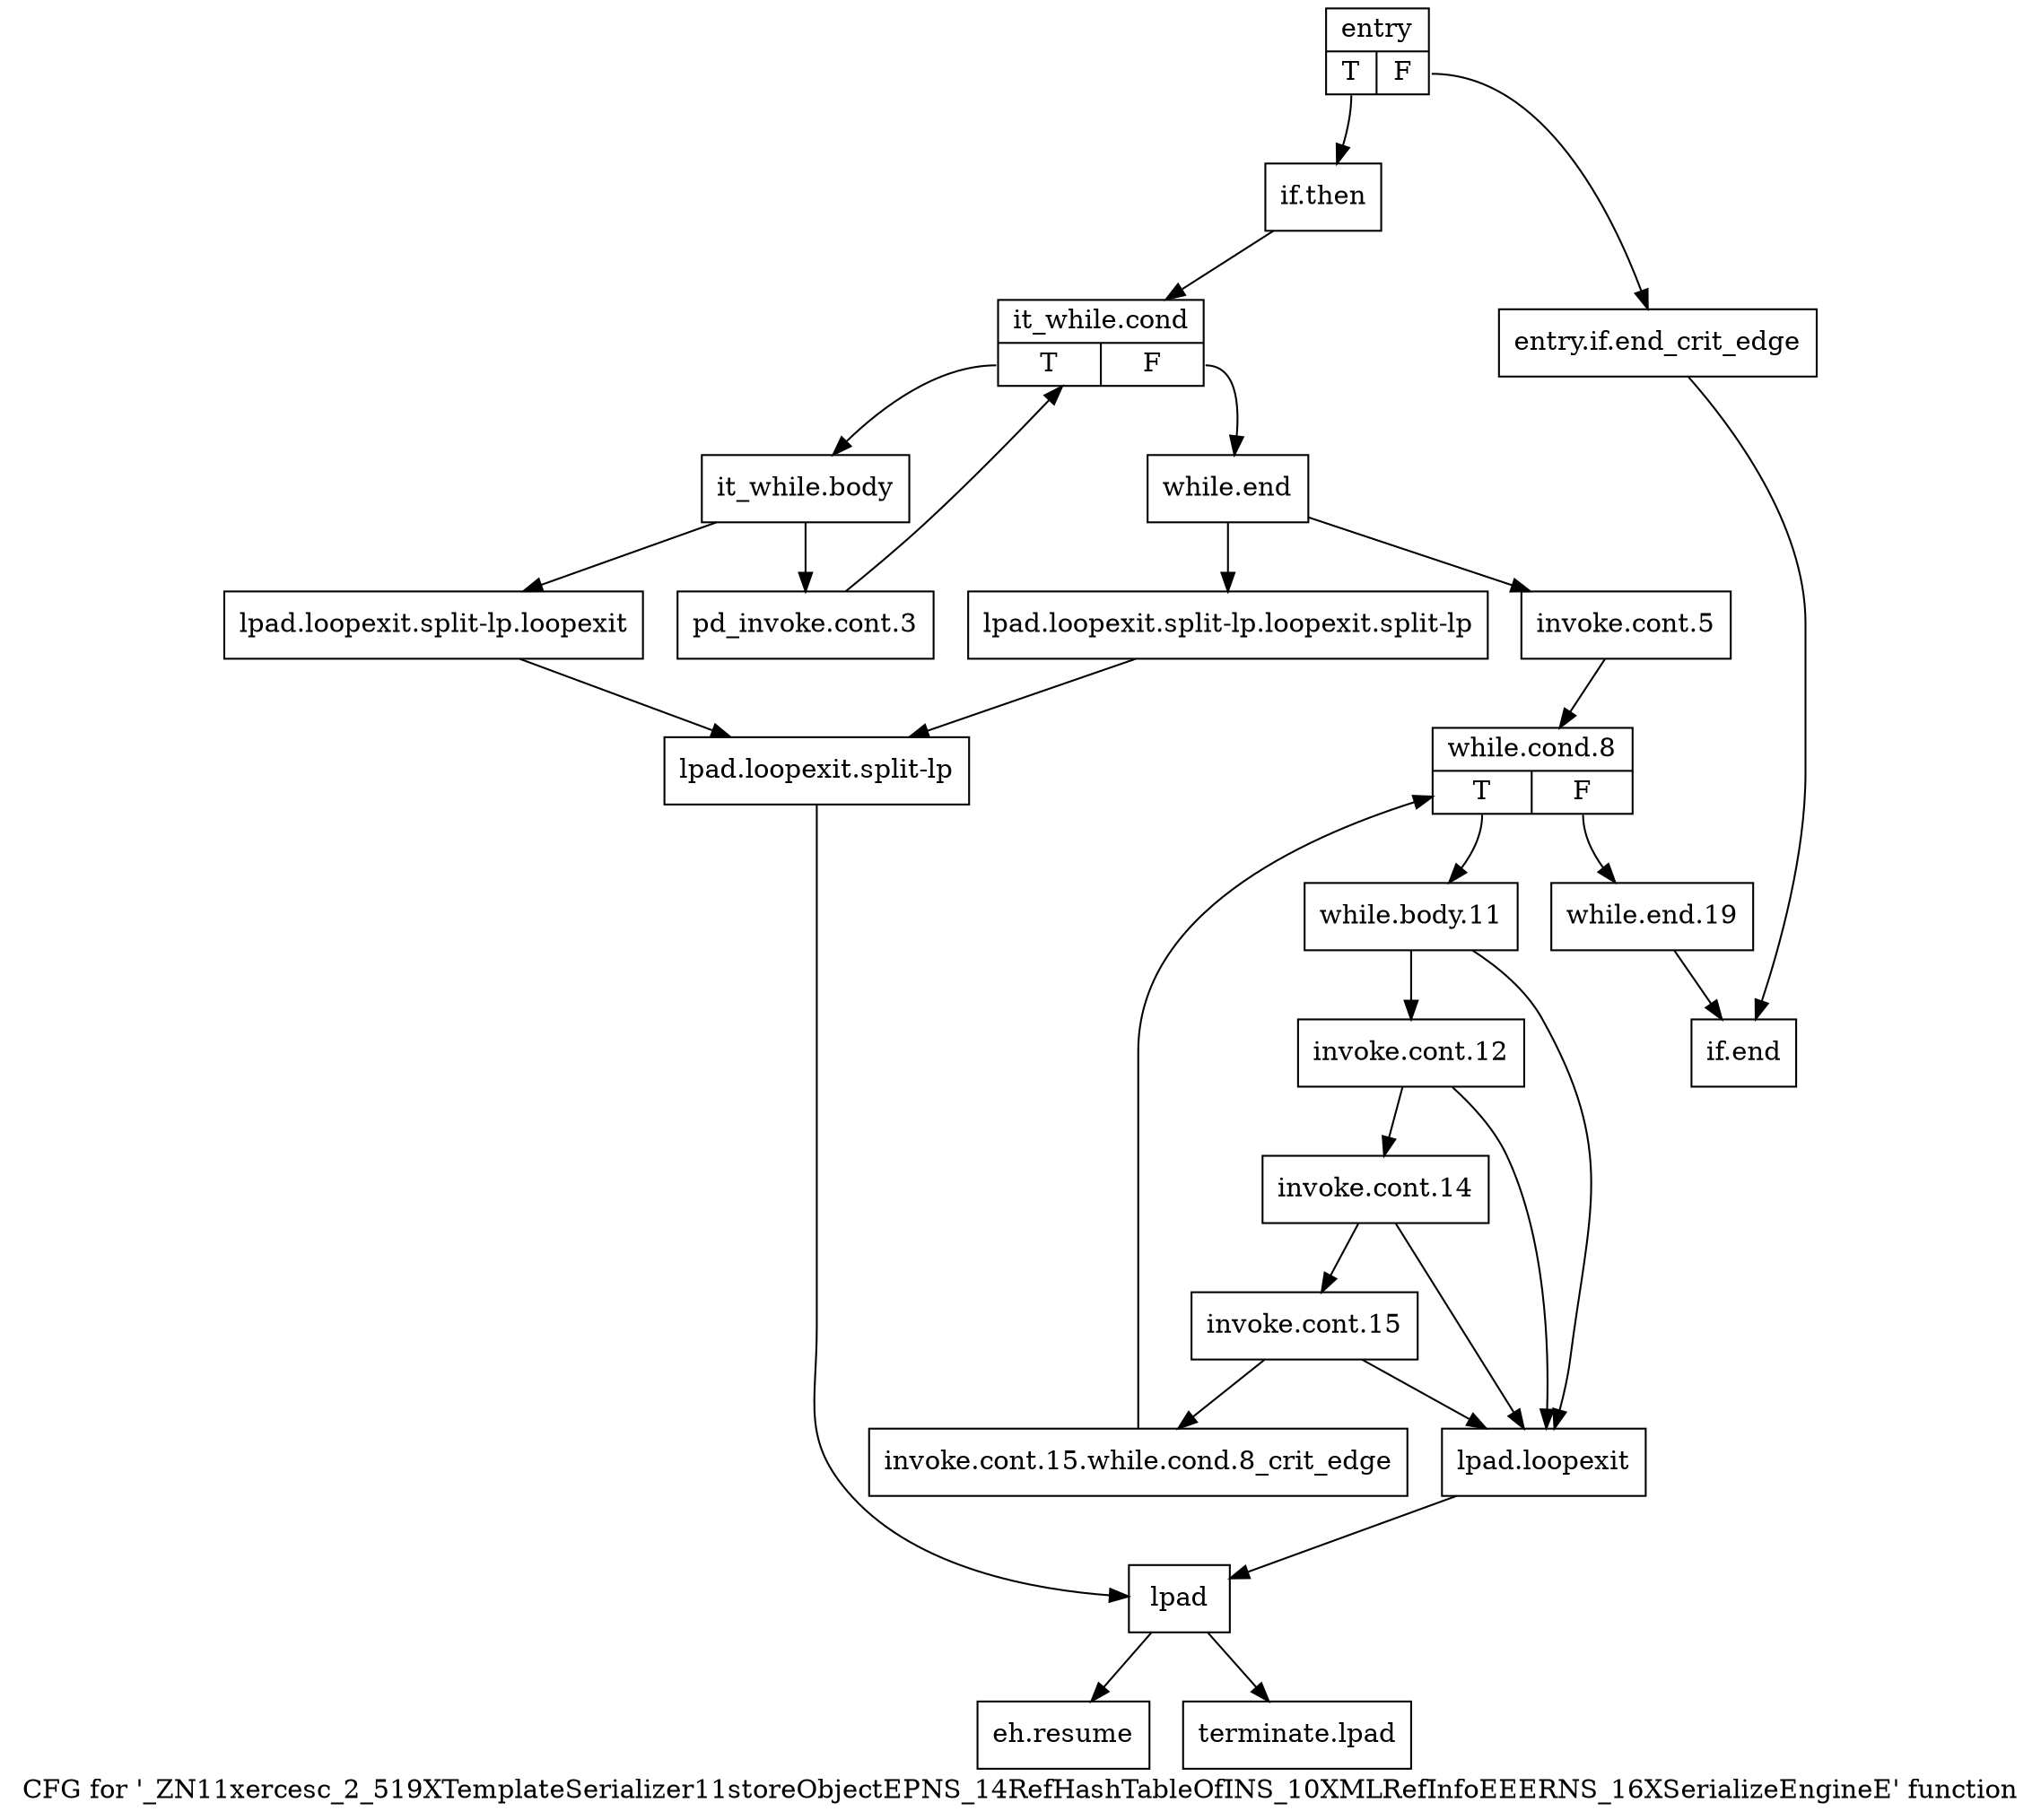 digraph "CFG for '_ZN11xercesc_2_519XTemplateSerializer11storeObjectEPNS_14RefHashTableOfINS_10XMLRefInfoEEERNS_16XSerializeEngineE' function" {
	label="CFG for '_ZN11xercesc_2_519XTemplateSerializer11storeObjectEPNS_14RefHashTableOfINS_10XMLRefInfoEEERNS_16XSerializeEngineE' function";

	Node0x586a100 [shape=record,label="{entry|{<s0>T|<s1>F}}"];
	Node0x586a100:s0 -> Node0x586a1a0;
	Node0x586a100:s1 -> Node0x586a150;
	Node0x586a150 [shape=record,label="{entry.if.end_crit_edge}"];
	Node0x586a150 -> Node0x586a740;
	Node0x586a1a0 [shape=record,label="{if.then}"];
	Node0x586a1a0 -> Node0x586a1f0;
	Node0x586a1f0 [shape=record,label="{it_while.cond|{<s0>T|<s1>F}}"];
	Node0x586a1f0:s0 -> Node0x586a240;
	Node0x586a1f0:s1 -> Node0x586a470;
	Node0x586a240 [shape=record,label="{it_while.body}"];
	Node0x586a240 -> Node0x586a290;
	Node0x586a240 -> Node0x586a330;
	Node0x586a290 [shape=record,label="{pd_invoke.cont.3}"];
	Node0x586a290 -> Node0x586a1f0;
	Node0x586a2e0 [shape=record,label="{lpad.loopexit}"];
	Node0x586a2e0 -> Node0x586a420;
	Node0x586a330 [shape=record,label="{lpad.loopexit.split-lp.loopexit}"];
	Node0x586a330 -> Node0x586a3d0;
	Node0x586a380 [shape=record,label="{lpad.loopexit.split-lp.loopexit.split-lp}"];
	Node0x586a380 -> Node0x586a3d0;
	Node0x586a3d0 [shape=record,label="{lpad.loopexit.split-lp}"];
	Node0x586a3d0 -> Node0x586a420;
	Node0x586a420 [shape=record,label="{lpad}"];
	Node0x586a420 -> Node0x586a790;
	Node0x586a420 -> Node0x586a7e0;
	Node0x586a470 [shape=record,label="{while.end}"];
	Node0x586a470 -> Node0x586a4c0;
	Node0x586a470 -> Node0x586a380;
	Node0x586a4c0 [shape=record,label="{invoke.cont.5}"];
	Node0x586a4c0 -> Node0x586a510;
	Node0x586a510 [shape=record,label="{while.cond.8|{<s0>T|<s1>F}}"];
	Node0x586a510:s0 -> Node0x586a560;
	Node0x586a510:s1 -> Node0x586a6f0;
	Node0x586a560 [shape=record,label="{while.body.11}"];
	Node0x586a560 -> Node0x586a5b0;
	Node0x586a560 -> Node0x586a2e0;
	Node0x586a5b0 [shape=record,label="{invoke.cont.12}"];
	Node0x586a5b0 -> Node0x586a600;
	Node0x586a5b0 -> Node0x586a2e0;
	Node0x586a600 [shape=record,label="{invoke.cont.14}"];
	Node0x586a600 -> Node0x586a650;
	Node0x586a600 -> Node0x586a2e0;
	Node0x586a650 [shape=record,label="{invoke.cont.15}"];
	Node0x586a650 -> Node0x586a6a0;
	Node0x586a650 -> Node0x586a2e0;
	Node0x586a6a0 [shape=record,label="{invoke.cont.15.while.cond.8_crit_edge}"];
	Node0x586a6a0 -> Node0x586a510;
	Node0x586a6f0 [shape=record,label="{while.end.19}"];
	Node0x586a6f0 -> Node0x586a740;
	Node0x586a740 [shape=record,label="{if.end}"];
	Node0x586a790 [shape=record,label="{eh.resume}"];
	Node0x586a7e0 [shape=record,label="{terminate.lpad}"];
}
